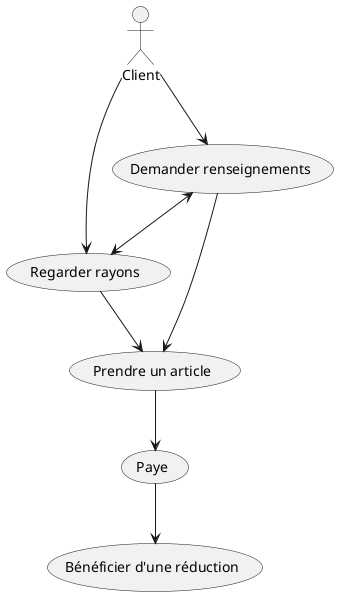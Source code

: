 @startuml Titre
'--------------------------------
' Parametres pour le dessin
'--------------------------------
'--http://iut-blagnac.github.io/POO/TD3.html--
hide circle
hide empty members
hide empty methods
'--------------------------------

'4.2.3

'2.2.1. Énoncé
'Dans un magasin,
' le processus de vente
'  est le suivant : le client entre, passe dans
'   les rayons, demande éventuellement des renseignements 
'   ou procède à des essais, prend des articles (si le 
'   stock est suffisant), passe à la caisse où il règle 
'   ses achats (avec tout moyen de paiement accepté). 
'   Il peut éventuellement bénéficier d’une réduction.





actor Client
usecase (Regarder rayons) as Regarder 
usecase (Demander renseignements) as Demander 
usecase (Prendre un article) as Prendre 
usecase (Paye) as Payer
usecase (Bénéficier d'une réduction) as Reduction

Client --> Regarder
Client --> Demander
Demander --> Prendre 
Regarder --> Prendre 
Demander <--> Regarder
Prendre --> Payer 
Payer --> Reduction


@enduml